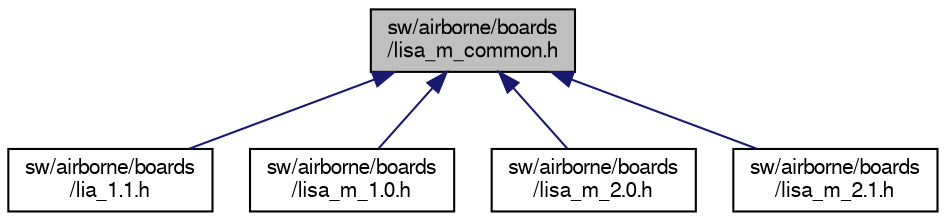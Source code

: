 digraph "sw/airborne/boards/lisa_m_common.h"
{
  edge [fontname="FreeSans",fontsize="10",labelfontname="FreeSans",labelfontsize="10"];
  node [fontname="FreeSans",fontsize="10",shape=record];
  Node1 [label="sw/airborne/boards\l/lisa_m_common.h",height=0.2,width=0.4,color="black", fillcolor="grey75", style="filled", fontcolor="black"];
  Node1 -> Node2 [dir="back",color="midnightblue",fontsize="10",style="solid",fontname="FreeSans"];
  Node2 [label="sw/airborne/boards\l/lia_1.1.h",height=0.2,width=0.4,color="black", fillcolor="white", style="filled",URL="$lia__1_81_8h.html"];
  Node1 -> Node3 [dir="back",color="midnightblue",fontsize="10",style="solid",fontname="FreeSans"];
  Node3 [label="sw/airborne/boards\l/lisa_m_1.0.h",height=0.2,width=0.4,color="black", fillcolor="white", style="filled",URL="$lisa__m__1_80_8h.html"];
  Node1 -> Node4 [dir="back",color="midnightblue",fontsize="10",style="solid",fontname="FreeSans"];
  Node4 [label="sw/airborne/boards\l/lisa_m_2.0.h",height=0.2,width=0.4,color="black", fillcolor="white", style="filled",URL="$lisa__m__2_80_8h.html"];
  Node1 -> Node5 [dir="back",color="midnightblue",fontsize="10",style="solid",fontname="FreeSans"];
  Node5 [label="sw/airborne/boards\l/lisa_m_2.1.h",height=0.2,width=0.4,color="black", fillcolor="white", style="filled",URL="$lisa__m__2_81_8h.html"];
}
